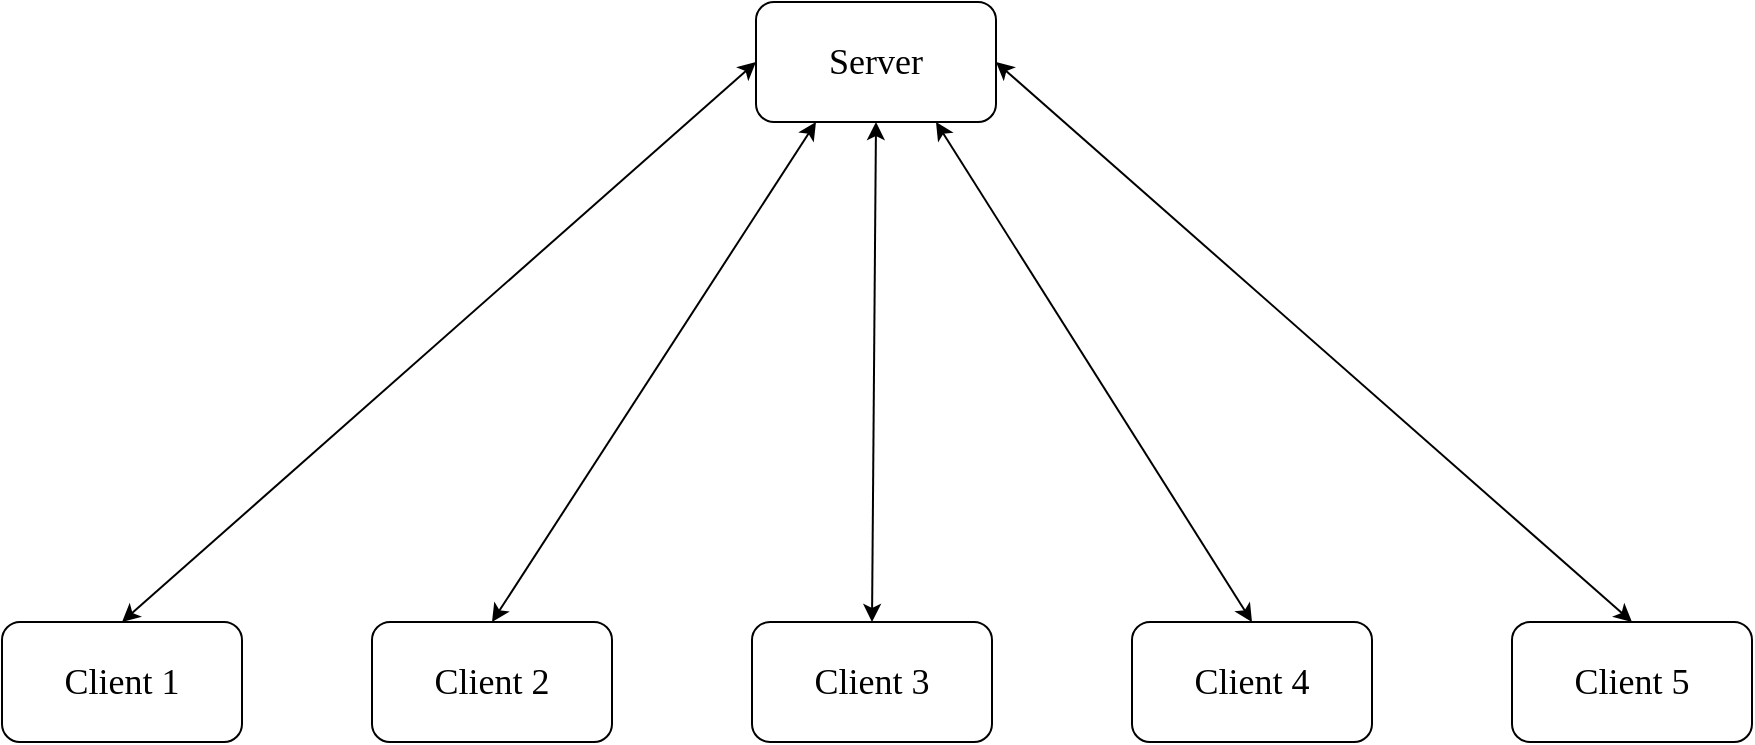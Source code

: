 <mxfile version="22.1.17" type="device">
  <diagram name="Page-1" id="uXfuxQbusFfUYhc46sVx">
    <mxGraphModel dx="1900" dy="583" grid="1" gridSize="10" guides="1" tooltips="1" connect="1" arrows="1" fold="1" page="1" pageScale="1" pageWidth="850" pageHeight="1100" math="0" shadow="0">
      <root>
        <mxCell id="0" />
        <mxCell id="1" parent="0" />
        <mxCell id="ZOaNRlc9nS_vTaS68tfU-1" value="&lt;font style=&quot;font-size: 18px;&quot; face=&quot;Times New Roman&quot;&gt;Client 1&lt;/font&gt;" style="rounded=1;whiteSpace=wrap;html=1;" vertex="1" parent="1">
          <mxGeometry x="-12" y="370" width="120" height="60" as="geometry" />
        </mxCell>
        <mxCell id="ZOaNRlc9nS_vTaS68tfU-2" value="&lt;font style=&quot;font-size: 18px;&quot; face=&quot;Times New Roman&quot;&gt;Client 5&lt;/font&gt;" style="rounded=1;whiteSpace=wrap;html=1;" vertex="1" parent="1">
          <mxGeometry x="743" y="370" width="120" height="60" as="geometry" />
        </mxCell>
        <mxCell id="ZOaNRlc9nS_vTaS68tfU-3" value="&lt;font style=&quot;font-size: 18px;&quot; face=&quot;Times New Roman&quot;&gt;Client 4&lt;/font&gt;" style="rounded=1;whiteSpace=wrap;html=1;" vertex="1" parent="1">
          <mxGeometry x="553" y="370" width="120" height="60" as="geometry" />
        </mxCell>
        <mxCell id="ZOaNRlc9nS_vTaS68tfU-4" value="&lt;font style=&quot;font-size: 18px;&quot; face=&quot;Times New Roman&quot;&gt;Client 2&lt;/font&gt;" style="rounded=1;whiteSpace=wrap;html=1;" vertex="1" parent="1">
          <mxGeometry x="173" y="370" width="120" height="60" as="geometry" />
        </mxCell>
        <mxCell id="ZOaNRlc9nS_vTaS68tfU-5" value="&lt;font style=&quot;font-size: 18px;&quot; face=&quot;Times New Roman&quot;&gt;Client 3&lt;/font&gt;" style="rounded=1;whiteSpace=wrap;html=1;" vertex="1" parent="1">
          <mxGeometry x="363" y="370" width="120" height="60" as="geometry" />
        </mxCell>
        <mxCell id="ZOaNRlc9nS_vTaS68tfU-10" value="&lt;font style=&quot;font-size: 18px;&quot; face=&quot;Times New Roman&quot;&gt;Server&lt;/font&gt;" style="rounded=1;whiteSpace=wrap;html=1;" vertex="1" parent="1">
          <mxGeometry x="365" y="60" width="120" height="60" as="geometry" />
        </mxCell>
        <mxCell id="ZOaNRlc9nS_vTaS68tfU-11" value="" style="endArrow=classic;startArrow=classic;html=1;rounded=0;entryX=0;entryY=0.5;entryDx=0;entryDy=0;exitX=0.5;exitY=0;exitDx=0;exitDy=0;" edge="1" parent="1" source="ZOaNRlc9nS_vTaS68tfU-1" target="ZOaNRlc9nS_vTaS68tfU-10">
          <mxGeometry width="50" height="50" relative="1" as="geometry">
            <mxPoint x="160" y="260" as="sourcePoint" />
            <mxPoint x="210" y="210" as="targetPoint" />
          </mxGeometry>
        </mxCell>
        <mxCell id="ZOaNRlc9nS_vTaS68tfU-12" value="" style="endArrow=classic;startArrow=classic;html=1;rounded=0;entryX=0.25;entryY=1;entryDx=0;entryDy=0;exitX=0.5;exitY=0;exitDx=0;exitDy=0;" edge="1" parent="1" source="ZOaNRlc9nS_vTaS68tfU-4" target="ZOaNRlc9nS_vTaS68tfU-10">
          <mxGeometry width="50" height="50" relative="1" as="geometry">
            <mxPoint x="130" y="410" as="sourcePoint" />
            <mxPoint x="507" y="160" as="targetPoint" />
          </mxGeometry>
        </mxCell>
        <mxCell id="ZOaNRlc9nS_vTaS68tfU-13" value="" style="endArrow=classic;startArrow=classic;html=1;rounded=0;entryX=0.5;entryY=1;entryDx=0;entryDy=0;exitX=0.5;exitY=0;exitDx=0;exitDy=0;" edge="1" parent="1" source="ZOaNRlc9nS_vTaS68tfU-5" target="ZOaNRlc9nS_vTaS68tfU-10">
          <mxGeometry width="50" height="50" relative="1" as="geometry">
            <mxPoint x="410" y="400" as="sourcePoint" />
            <mxPoint x="602" y="150" as="targetPoint" />
          </mxGeometry>
        </mxCell>
        <mxCell id="ZOaNRlc9nS_vTaS68tfU-14" value="" style="endArrow=classic;startArrow=classic;html=1;rounded=0;entryX=0.75;entryY=1;entryDx=0;entryDy=0;exitX=0.5;exitY=0;exitDx=0;exitDy=0;" edge="1" parent="1" source="ZOaNRlc9nS_vTaS68tfU-3" target="ZOaNRlc9nS_vTaS68tfU-10">
          <mxGeometry width="50" height="50" relative="1" as="geometry">
            <mxPoint x="580" y="380" as="sourcePoint" />
            <mxPoint x="582" y="130" as="targetPoint" />
          </mxGeometry>
        </mxCell>
        <mxCell id="ZOaNRlc9nS_vTaS68tfU-15" value="" style="endArrow=classic;startArrow=classic;html=1;rounded=0;entryX=1;entryY=0.5;entryDx=0;entryDy=0;exitX=0.5;exitY=0;exitDx=0;exitDy=0;" edge="1" parent="1" source="ZOaNRlc9nS_vTaS68tfU-2" target="ZOaNRlc9nS_vTaS68tfU-10">
          <mxGeometry width="50" height="50" relative="1" as="geometry">
            <mxPoint x="708" y="340" as="sourcePoint" />
            <mxPoint x="520" y="90" as="targetPoint" />
          </mxGeometry>
        </mxCell>
      </root>
    </mxGraphModel>
  </diagram>
</mxfile>
